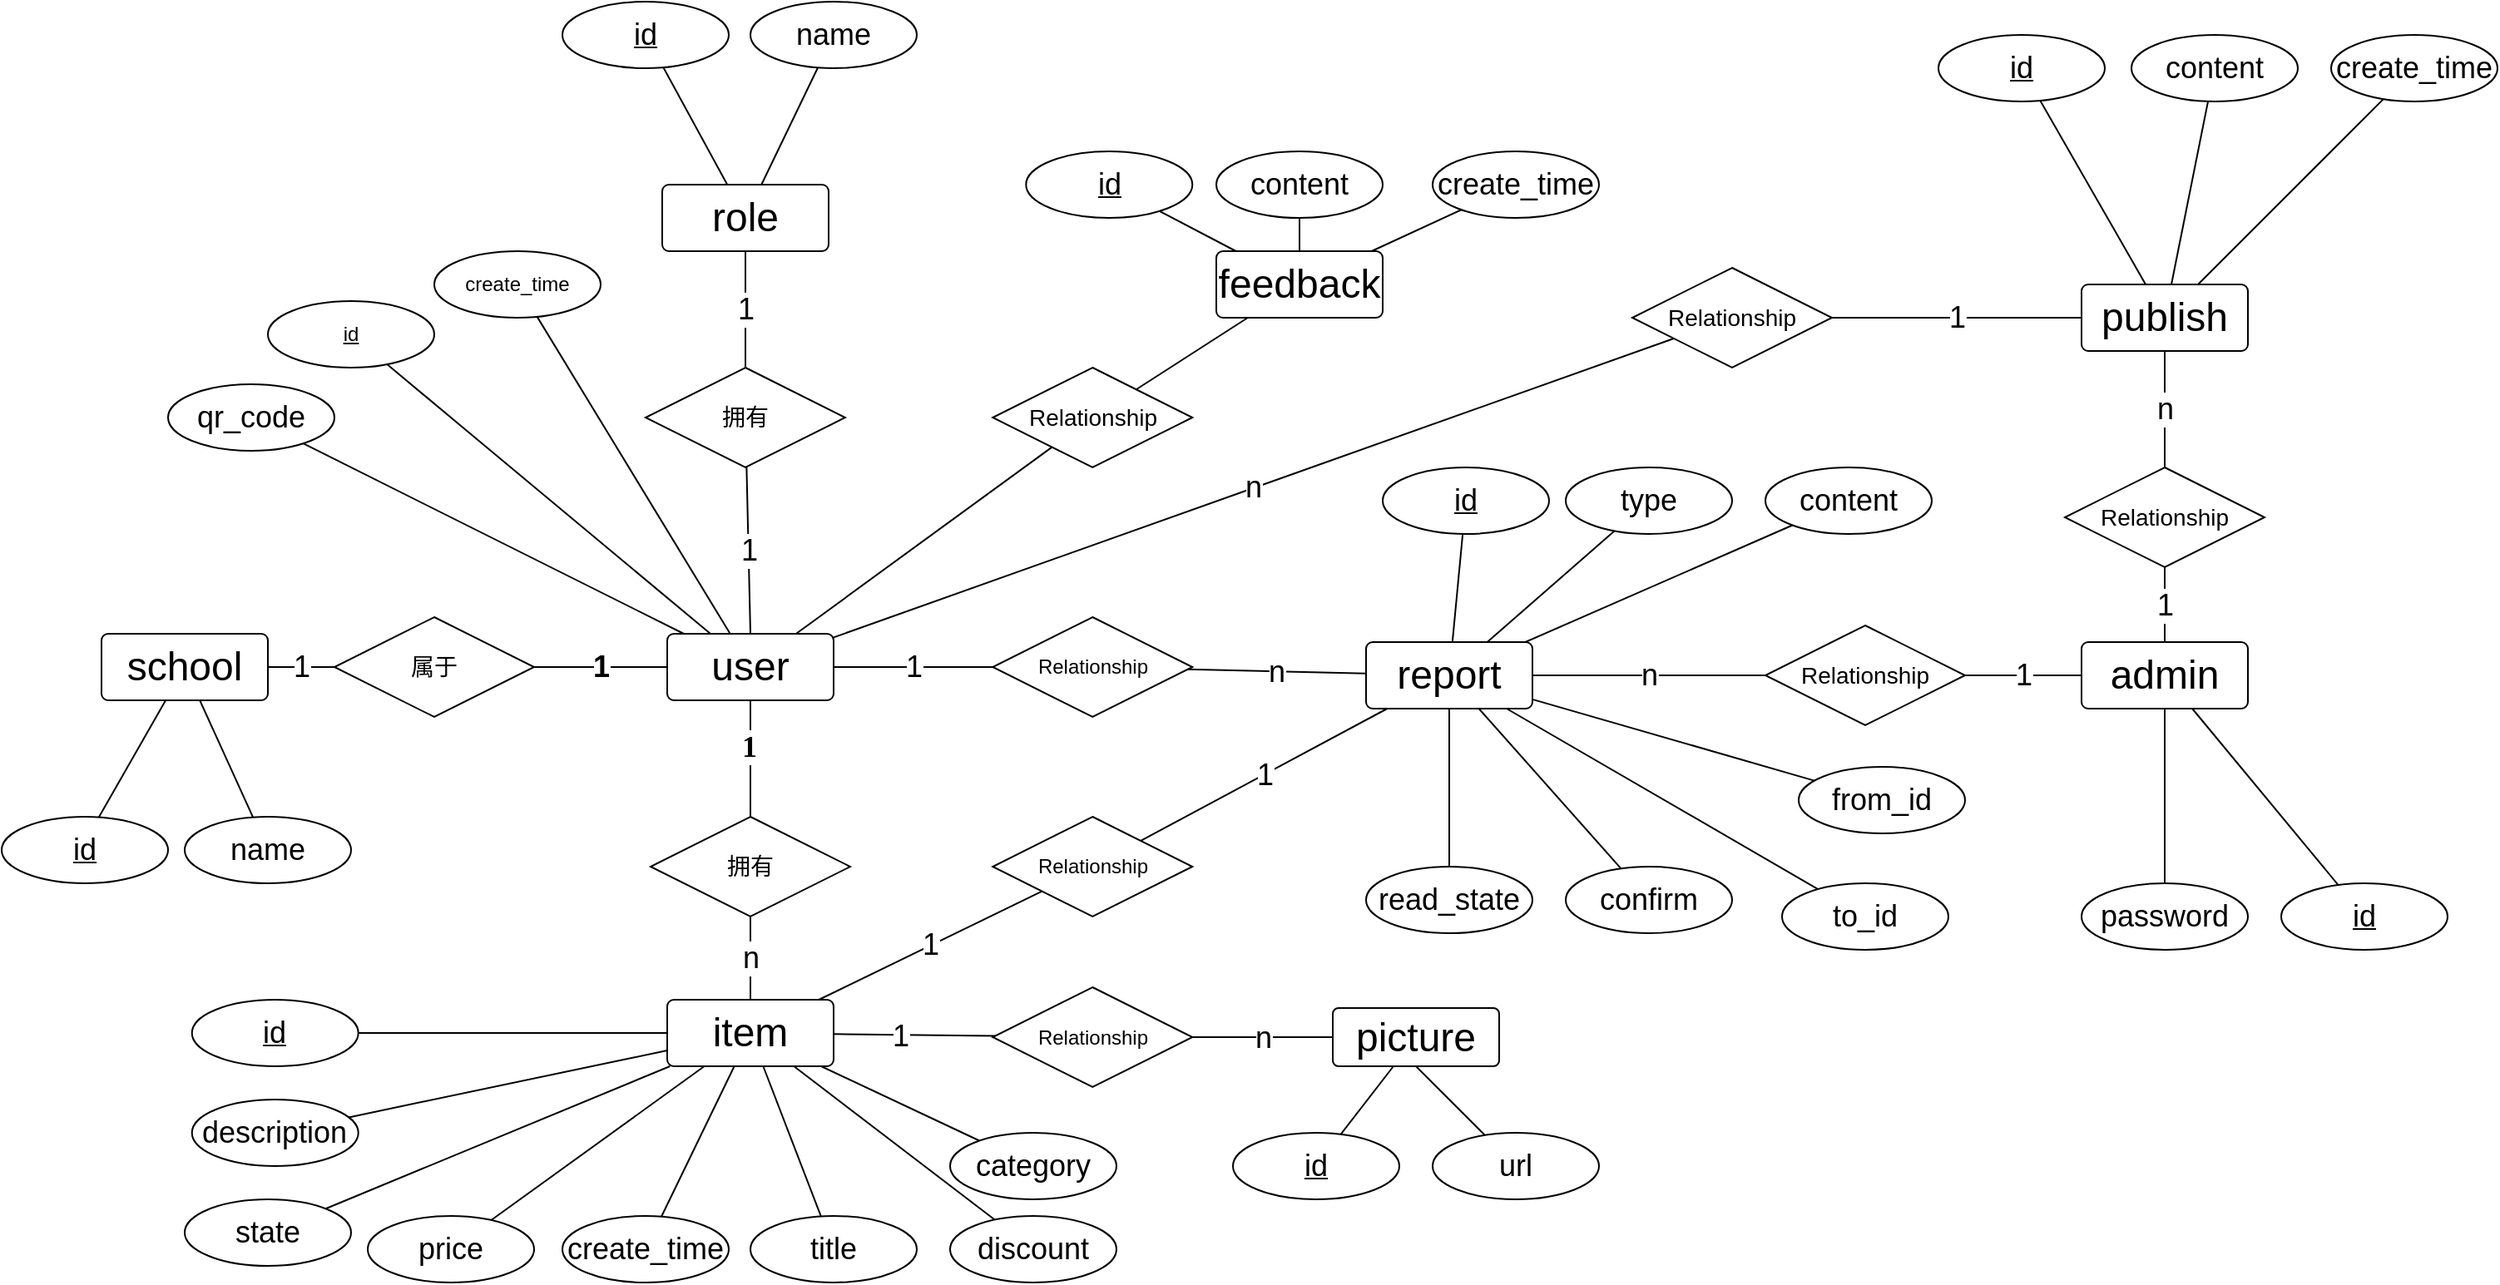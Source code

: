 <mxfile version="12.8.4" type="github">
  <diagram id="C5RBs43oDa-KdzZeNtuy" name="Page-1">
    <mxGraphModel dx="2410" dy="847" grid="1" gridSize="10" guides="1" tooltips="1" connect="1" arrows="1" fold="1" page="1" pageScale="1" pageWidth="827" pageHeight="1169" math="0" shadow="0">
      <root>
        <mxCell id="WIyWlLk6GJQsqaUBKTNV-0" />
        <mxCell id="WIyWlLk6GJQsqaUBKTNV-1" parent="WIyWlLk6GJQsqaUBKTNV-0" />
        <mxCell id="x0fX3sGU_hapRCEqtS8F-4" style="rounded=0;orthogonalLoop=1;jettySize=auto;html=1;endArrow=none;endFill=0;" edge="1" parent="WIyWlLk6GJQsqaUBKTNV-1" source="x0fX3sGU_hapRCEqtS8F-0" target="x0fX3sGU_hapRCEqtS8F-3">
          <mxGeometry relative="1" as="geometry">
            <mxPoint x="-120.12" y="291.649" as="targetPoint" />
          </mxGeometry>
        </mxCell>
        <mxCell id="x0fX3sGU_hapRCEqtS8F-5" style="edgeStyle=none;rounded=0;orthogonalLoop=1;jettySize=auto;html=1;endArrow=none;endFill=0;" edge="1" parent="WIyWlLk6GJQsqaUBKTNV-1" source="x0fX3sGU_hapRCEqtS8F-0" target="x0fX3sGU_hapRCEqtS8F-2">
          <mxGeometry relative="1" as="geometry">
            <mxPoint x="-105.926" y="169.444" as="targetPoint" />
          </mxGeometry>
        </mxCell>
        <mxCell id="x0fX3sGU_hapRCEqtS8F-11" style="edgeStyle=none;rounded=0;orthogonalLoop=1;jettySize=auto;html=1;endArrow=none;endFill=0;" edge="1" parent="WIyWlLk6GJQsqaUBKTNV-1" source="x0fX3sGU_hapRCEqtS8F-0" target="x0fX3sGU_hapRCEqtS8F-10">
          <mxGeometry relative="1" as="geometry">
            <mxPoint x="-100.369" y="217.806" as="targetPoint" />
          </mxGeometry>
        </mxCell>
        <mxCell id="x0fX3sGU_hapRCEqtS8F-104" style="edgeStyle=none;rounded=0;orthogonalLoop=1;jettySize=auto;html=1;endArrow=none;endFill=0;" edge="1" parent="WIyWlLk6GJQsqaUBKTNV-1" source="x0fX3sGU_hapRCEqtS8F-0" target="x0fX3sGU_hapRCEqtS8F-102">
          <mxGeometry relative="1" as="geometry" />
        </mxCell>
        <mxCell id="x0fX3sGU_hapRCEqtS8F-105" value="&lt;b&gt;&lt;font face=&quot;Verdana&quot; style=&quot;font-size: 18px&quot;&gt;1&lt;/font&gt;&lt;/b&gt;" style="text;html=1;align=center;verticalAlign=middle;resizable=0;points=[];labelBackgroundColor=#ffffff;" vertex="1" connectable="0" parent="x0fX3sGU_hapRCEqtS8F-104">
          <mxGeometry x="-0.193" y="-1" relative="1" as="geometry">
            <mxPoint as="offset" />
          </mxGeometry>
        </mxCell>
        <mxCell id="x0fX3sGU_hapRCEqtS8F-140" value="&lt;font style=&quot;font-size: 18px&quot;&gt;1&lt;/font&gt;" style="edgeStyle=none;rounded=0;orthogonalLoop=1;jettySize=auto;html=1;endArrow=none;endFill=0;" edge="1" parent="WIyWlLk6GJQsqaUBKTNV-1" source="x0fX3sGU_hapRCEqtS8F-0" target="x0fX3sGU_hapRCEqtS8F-129">
          <mxGeometry relative="1" as="geometry" />
        </mxCell>
        <mxCell id="x0fX3sGU_hapRCEqtS8F-146" style="edgeStyle=none;rounded=0;orthogonalLoop=1;jettySize=auto;html=1;endArrow=none;endFill=0;" edge="1" parent="WIyWlLk6GJQsqaUBKTNV-1" source="x0fX3sGU_hapRCEqtS8F-0" target="x0fX3sGU_hapRCEqtS8F-145">
          <mxGeometry relative="1" as="geometry" />
        </mxCell>
        <mxCell id="x0fX3sGU_hapRCEqtS8F-0" value="&lt;font style=&quot;font-size: 24px&quot;&gt;user&lt;/font&gt;" style="rounded=1;arcSize=10;whiteSpace=wrap;html=1;align=center;" vertex="1" parent="WIyWlLk6GJQsqaUBKTNV-1">
          <mxGeometry x="-400" y="540" width="100" height="40" as="geometry" />
        </mxCell>
        <mxCell id="x0fX3sGU_hapRCEqtS8F-18" style="edgeStyle=none;rounded=0;orthogonalLoop=1;jettySize=auto;html=1;endArrow=none;endFill=0;" edge="1" parent="WIyWlLk6GJQsqaUBKTNV-1" source="x0fX3sGU_hapRCEqtS8F-1" target="x0fX3sGU_hapRCEqtS8F-16">
          <mxGeometry relative="1" as="geometry" />
        </mxCell>
        <mxCell id="x0fX3sGU_hapRCEqtS8F-27" style="edgeStyle=none;rounded=0;orthogonalLoop=1;jettySize=auto;html=1;endArrow=none;endFill=0;" edge="1" parent="WIyWlLk6GJQsqaUBKTNV-1" source="x0fX3sGU_hapRCEqtS8F-1" target="x0fX3sGU_hapRCEqtS8F-15">
          <mxGeometry relative="1" as="geometry">
            <mxPoint x="62.727" y="83.636" as="targetPoint" />
          </mxGeometry>
        </mxCell>
        <mxCell id="x0fX3sGU_hapRCEqtS8F-163" value="&lt;font style=&quot;font-size: 18px&quot;&gt;1&lt;/font&gt;" style="edgeStyle=none;rounded=0;orthogonalLoop=1;jettySize=auto;html=1;endArrow=none;endFill=0;" edge="1" parent="WIyWlLk6GJQsqaUBKTNV-1" source="x0fX3sGU_hapRCEqtS8F-1" target="x0fX3sGU_hapRCEqtS8F-23">
          <mxGeometry relative="1" as="geometry" />
        </mxCell>
        <mxCell id="x0fX3sGU_hapRCEqtS8F-1" value="&lt;font style=&quot;font-size: 24px&quot;&gt;role&lt;/font&gt;" style="rounded=1;arcSize=10;whiteSpace=wrap;html=1;align=center;" vertex="1" parent="WIyWlLk6GJQsqaUBKTNV-1">
          <mxGeometry x="-403" y="270" width="100" height="40" as="geometry" />
        </mxCell>
        <mxCell id="x0fX3sGU_hapRCEqtS8F-2" value="create_time" style="ellipse;whiteSpace=wrap;html=1;align=center;" vertex="1" parent="WIyWlLk6GJQsqaUBKTNV-1">
          <mxGeometry x="-540" y="310" width="100" height="40" as="geometry" />
        </mxCell>
        <mxCell id="x0fX3sGU_hapRCEqtS8F-3" value="id" style="ellipse;whiteSpace=wrap;html=1;align=center;fontStyle=4;" vertex="1" parent="WIyWlLk6GJQsqaUBKTNV-1">
          <mxGeometry x="-640" y="340" width="100" height="40" as="geometry" />
        </mxCell>
        <mxCell id="x0fX3sGU_hapRCEqtS8F-10" value="&lt;font style=&quot;font-size: 18px&quot;&gt;qr_code&lt;/font&gt;" style="ellipse;whiteSpace=wrap;html=1;align=center;" vertex="1" parent="WIyWlLk6GJQsqaUBKTNV-1">
          <mxGeometry x="-700" y="390" width="100" height="40" as="geometry" />
        </mxCell>
        <mxCell id="x0fX3sGU_hapRCEqtS8F-20" style="edgeStyle=none;rounded=0;orthogonalLoop=1;jettySize=auto;html=1;entryX=0.5;entryY=0.375;entryDx=0;entryDy=0;entryPerimeter=0;endArrow=none;endFill=0;" edge="1" parent="WIyWlLk6GJQsqaUBKTNV-1" source="x0fX3sGU_hapRCEqtS8F-12" target="x0fX3sGU_hapRCEqtS8F-13">
          <mxGeometry relative="1" as="geometry" />
        </mxCell>
        <mxCell id="x0fX3sGU_hapRCEqtS8F-21" style="edgeStyle=none;rounded=0;orthogonalLoop=1;jettySize=auto;html=1;endArrow=none;endFill=0;" edge="1" parent="WIyWlLk6GJQsqaUBKTNV-1" source="x0fX3sGU_hapRCEqtS8F-12" target="x0fX3sGU_hapRCEqtS8F-14">
          <mxGeometry relative="1" as="geometry" />
        </mxCell>
        <mxCell id="x0fX3sGU_hapRCEqtS8F-166" value="&lt;font style=&quot;font-size: 18px&quot;&gt;1&lt;/font&gt;" style="edgeStyle=none;rounded=0;orthogonalLoop=1;jettySize=auto;html=1;endArrow=none;endFill=0;" edge="1" parent="WIyWlLk6GJQsqaUBKTNV-1" source="x0fX3sGU_hapRCEqtS8F-12" target="x0fX3sGU_hapRCEqtS8F-22">
          <mxGeometry relative="1" as="geometry" />
        </mxCell>
        <mxCell id="x0fX3sGU_hapRCEqtS8F-12" value="&lt;font style=&quot;font-size: 24px&quot;&gt;school&lt;/font&gt;" style="rounded=1;arcSize=10;whiteSpace=wrap;html=1;align=center;" vertex="1" parent="WIyWlLk6GJQsqaUBKTNV-1">
          <mxGeometry x="-740" y="540" width="100" height="40" as="geometry" />
        </mxCell>
        <mxCell id="x0fX3sGU_hapRCEqtS8F-13" value="&lt;font style=&quot;font-size: 18px&quot;&gt;id&lt;/font&gt;" style="ellipse;whiteSpace=wrap;html=1;align=center;fontStyle=4;" vertex="1" parent="WIyWlLk6GJQsqaUBKTNV-1">
          <mxGeometry x="-800" y="650" width="100" height="40" as="geometry" />
        </mxCell>
        <mxCell id="x0fX3sGU_hapRCEqtS8F-14" value="&lt;font style=&quot;font-size: 18px&quot;&gt;name&lt;/font&gt;" style="ellipse;whiteSpace=wrap;html=1;align=center;" vertex="1" parent="WIyWlLk6GJQsqaUBKTNV-1">
          <mxGeometry x="-690" y="650" width="100" height="40" as="geometry" />
        </mxCell>
        <mxCell id="x0fX3sGU_hapRCEqtS8F-15" value="&lt;font style=&quot;font-size: 18px&quot;&gt;name&lt;/font&gt;" style="ellipse;whiteSpace=wrap;html=1;align=center;" vertex="1" parent="WIyWlLk6GJQsqaUBKTNV-1">
          <mxGeometry x="-350" y="160" width="100" height="40" as="geometry" />
        </mxCell>
        <mxCell id="x0fX3sGU_hapRCEqtS8F-16" value="&lt;font style=&quot;font-size: 18px&quot;&gt;id&lt;/font&gt;" style="ellipse;whiteSpace=wrap;html=1;align=center;fontStyle=4;" vertex="1" parent="WIyWlLk6GJQsqaUBKTNV-1">
          <mxGeometry x="-463" y="160" width="100" height="40" as="geometry" />
        </mxCell>
        <mxCell id="x0fX3sGU_hapRCEqtS8F-167" value="&lt;b&gt;&lt;font style=&quot;font-size: 18px&quot;&gt;1&lt;/font&gt;&lt;/b&gt;" style="edgeStyle=none;rounded=0;orthogonalLoop=1;jettySize=auto;html=1;endArrow=none;endFill=0;" edge="1" parent="WIyWlLk6GJQsqaUBKTNV-1" source="x0fX3sGU_hapRCEqtS8F-22" target="x0fX3sGU_hapRCEqtS8F-0">
          <mxGeometry relative="1" as="geometry">
            <Array as="points">
              <mxPoint x="-440" y="560" />
            </Array>
          </mxGeometry>
        </mxCell>
        <mxCell id="x0fX3sGU_hapRCEqtS8F-22" value="&lt;font style=&quot;font-size: 14px&quot;&gt;属于&lt;/font&gt;" style="shape=rhombus;perimeter=rhombusPerimeter;whiteSpace=wrap;html=1;align=center;" vertex="1" parent="WIyWlLk6GJQsqaUBKTNV-1">
          <mxGeometry x="-600" y="530" width="120" height="60" as="geometry" />
        </mxCell>
        <mxCell id="x0fX3sGU_hapRCEqtS8F-164" value="&lt;font style=&quot;font-size: 18px&quot;&gt;1&lt;/font&gt;" style="edgeStyle=none;rounded=0;orthogonalLoop=1;jettySize=auto;html=1;entryX=0.5;entryY=0;entryDx=0;entryDy=0;endArrow=none;endFill=0;" edge="1" parent="WIyWlLk6GJQsqaUBKTNV-1" source="x0fX3sGU_hapRCEqtS8F-23" target="x0fX3sGU_hapRCEqtS8F-0">
          <mxGeometry relative="1" as="geometry" />
        </mxCell>
        <mxCell id="x0fX3sGU_hapRCEqtS8F-23" value="&lt;font style=&quot;font-size: 14px&quot;&gt;拥有&lt;/font&gt;" style="shape=rhombus;perimeter=rhombusPerimeter;whiteSpace=wrap;html=1;align=center;" vertex="1" parent="WIyWlLk6GJQsqaUBKTNV-1">
          <mxGeometry x="-413" y="380" width="120" height="60" as="geometry" />
        </mxCell>
        <mxCell id="x0fX3sGU_hapRCEqtS8F-33" style="edgeStyle=none;rounded=0;orthogonalLoop=1;jettySize=auto;html=1;endArrow=none;endFill=0;" edge="1" parent="WIyWlLk6GJQsqaUBKTNV-1" source="x0fX3sGU_hapRCEqtS8F-28" target="x0fX3sGU_hapRCEqtS8F-29">
          <mxGeometry relative="1" as="geometry">
            <mxPoint x="229.999" y="142.448" as="targetPoint" />
          </mxGeometry>
        </mxCell>
        <mxCell id="x0fX3sGU_hapRCEqtS8F-34" style="edgeStyle=none;rounded=0;orthogonalLoop=1;jettySize=auto;html=1;endArrow=none;endFill=0;" edge="1" parent="WIyWlLk6GJQsqaUBKTNV-1" source="x0fX3sGU_hapRCEqtS8F-28" target="x0fX3sGU_hapRCEqtS8F-30">
          <mxGeometry relative="1" as="geometry" />
        </mxCell>
        <mxCell id="x0fX3sGU_hapRCEqtS8F-36" style="edgeStyle=none;rounded=0;orthogonalLoop=1;jettySize=auto;html=1;endArrow=none;endFill=0;" edge="1" parent="WIyWlLk6GJQsqaUBKTNV-1" source="x0fX3sGU_hapRCEqtS8F-28" target="x0fX3sGU_hapRCEqtS8F-32">
          <mxGeometry relative="1" as="geometry" />
        </mxCell>
        <mxCell id="x0fX3sGU_hapRCEqtS8F-28" value="&lt;font style=&quot;font-size: 24px&quot;&gt;feedback&lt;/font&gt;" style="rounded=1;arcSize=10;whiteSpace=wrap;html=1;align=center;" vertex="1" parent="WIyWlLk6GJQsqaUBKTNV-1">
          <mxGeometry x="-70" y="310" width="100" height="40" as="geometry" />
        </mxCell>
        <mxCell id="x0fX3sGU_hapRCEqtS8F-29" value="&lt;font style=&quot;font-size: 18px&quot;&gt;id&lt;/font&gt;" style="ellipse;whiteSpace=wrap;html=1;align=center;fontStyle=4;" vertex="1" parent="WIyWlLk6GJQsqaUBKTNV-1">
          <mxGeometry x="-184.36" y="250" width="100" height="40" as="geometry" />
        </mxCell>
        <mxCell id="x0fX3sGU_hapRCEqtS8F-30" value="&lt;font style=&quot;font-size: 18px&quot;&gt;content&lt;/font&gt;" style="ellipse;whiteSpace=wrap;html=1;align=center;" vertex="1" parent="WIyWlLk6GJQsqaUBKTNV-1">
          <mxGeometry x="-70" y="250" width="100" height="40" as="geometry" />
        </mxCell>
        <mxCell id="x0fX3sGU_hapRCEqtS8F-32" value="&lt;font style=&quot;font-size: 18px&quot;&gt;create_time&lt;/font&gt;" style="ellipse;whiteSpace=wrap;html=1;align=center;direction=west;" vertex="1" parent="WIyWlLk6GJQsqaUBKTNV-1">
          <mxGeometry x="60" y="250" width="100" height="40" as="geometry" />
        </mxCell>
        <mxCell id="x0fX3sGU_hapRCEqtS8F-40" style="edgeStyle=none;rounded=0;orthogonalLoop=1;jettySize=auto;html=1;endArrow=none;endFill=0;" edge="1" parent="WIyWlLk6GJQsqaUBKTNV-1" source="x0fX3sGU_hapRCEqtS8F-37" target="x0fX3sGU_hapRCEqtS8F-38">
          <mxGeometry relative="1" as="geometry" />
        </mxCell>
        <mxCell id="x0fX3sGU_hapRCEqtS8F-44" style="edgeStyle=none;rounded=0;orthogonalLoop=1;jettySize=auto;html=1;endArrow=none;endFill=0;" edge="1" parent="WIyWlLk6GJQsqaUBKTNV-1" source="x0fX3sGU_hapRCEqtS8F-37" target="x0fX3sGU_hapRCEqtS8F-43">
          <mxGeometry relative="1" as="geometry" />
        </mxCell>
        <mxCell id="x0fX3sGU_hapRCEqtS8F-52" style="edgeStyle=none;rounded=0;orthogonalLoop=1;jettySize=auto;html=1;endArrow=none;endFill=0;" edge="1" parent="WIyWlLk6GJQsqaUBKTNV-1" source="x0fX3sGU_hapRCEqtS8F-37" target="x0fX3sGU_hapRCEqtS8F-51">
          <mxGeometry relative="1" as="geometry" />
        </mxCell>
        <mxCell id="x0fX3sGU_hapRCEqtS8F-54" style="edgeStyle=none;rounded=0;orthogonalLoop=1;jettySize=auto;html=1;endArrow=none;endFill=0;" edge="1" parent="WIyWlLk6GJQsqaUBKTNV-1" source="x0fX3sGU_hapRCEqtS8F-37" target="x0fX3sGU_hapRCEqtS8F-53">
          <mxGeometry relative="1" as="geometry" />
        </mxCell>
        <mxCell id="x0fX3sGU_hapRCEqtS8F-56" style="edgeStyle=none;rounded=0;orthogonalLoop=1;jettySize=auto;html=1;endArrow=none;endFill=0;" edge="1" parent="WIyWlLk6GJQsqaUBKTNV-1" source="x0fX3sGU_hapRCEqtS8F-37" target="x0fX3sGU_hapRCEqtS8F-55">
          <mxGeometry relative="1" as="geometry" />
        </mxCell>
        <mxCell id="x0fX3sGU_hapRCEqtS8F-58" style="edgeStyle=none;rounded=0;orthogonalLoop=1;jettySize=auto;html=1;endArrow=none;endFill=0;" edge="1" parent="WIyWlLk6GJQsqaUBKTNV-1" source="x0fX3sGU_hapRCEqtS8F-37" target="x0fX3sGU_hapRCEqtS8F-57">
          <mxGeometry relative="1" as="geometry" />
        </mxCell>
        <mxCell id="x0fX3sGU_hapRCEqtS8F-60" style="edgeStyle=none;rounded=0;orthogonalLoop=1;jettySize=auto;html=1;endArrow=none;endFill=0;" edge="1" parent="WIyWlLk6GJQsqaUBKTNV-1" source="x0fX3sGU_hapRCEqtS8F-37" target="x0fX3sGU_hapRCEqtS8F-59">
          <mxGeometry relative="1" as="geometry" />
        </mxCell>
        <mxCell id="x0fX3sGU_hapRCEqtS8F-108" value="&lt;font style=&quot;font-size: 18px&quot;&gt;n&lt;/font&gt;" style="edgeStyle=none;rounded=0;orthogonalLoop=1;jettySize=auto;html=1;endArrow=none;endFill=0;" edge="1" parent="WIyWlLk6GJQsqaUBKTNV-1" source="x0fX3sGU_hapRCEqtS8F-37" target="x0fX3sGU_hapRCEqtS8F-102">
          <mxGeometry relative="1" as="geometry" />
        </mxCell>
        <mxCell id="x0fX3sGU_hapRCEqtS8F-114" style="edgeStyle=none;rounded=0;orthogonalLoop=1;jettySize=auto;html=1;endArrow=none;endFill=0;" edge="1" parent="WIyWlLk6GJQsqaUBKTNV-1" source="x0fX3sGU_hapRCEqtS8F-37" target="x0fX3sGU_hapRCEqtS8F-113">
          <mxGeometry relative="1" as="geometry" />
        </mxCell>
        <mxCell id="x0fX3sGU_hapRCEqtS8F-168" value="&lt;font style=&quot;font-size: 18px&quot;&gt;1&lt;/font&gt;" style="edgeStyle=none;rounded=0;orthogonalLoop=1;jettySize=auto;html=1;endArrow=none;endFill=0;" edge="1" parent="WIyWlLk6GJQsqaUBKTNV-1" source="x0fX3sGU_hapRCEqtS8F-37" target="x0fX3sGU_hapRCEqtS8F-120">
          <mxGeometry relative="1" as="geometry" />
        </mxCell>
        <mxCell id="x0fX3sGU_hapRCEqtS8F-37" value="&lt;font style=&quot;font-size: 24px&quot;&gt;item&lt;/font&gt;" style="rounded=1;arcSize=10;whiteSpace=wrap;html=1;align=center;" vertex="1" parent="WIyWlLk6GJQsqaUBKTNV-1">
          <mxGeometry x="-400" y="760" width="100" height="40" as="geometry" />
        </mxCell>
        <mxCell id="x0fX3sGU_hapRCEqtS8F-38" value="&lt;font style=&quot;font-size: 18px&quot;&gt;id&lt;/font&gt;" style="ellipse;whiteSpace=wrap;html=1;align=center;fontStyle=4;" vertex="1" parent="WIyWlLk6GJQsqaUBKTNV-1">
          <mxGeometry x="-685.64" y="760" width="100" height="40" as="geometry" />
        </mxCell>
        <mxCell id="x0fX3sGU_hapRCEqtS8F-43" value="&lt;font style=&quot;font-size: 18px&quot;&gt;description&lt;/font&gt;" style="ellipse;whiteSpace=wrap;html=1;align=center;" vertex="1" parent="WIyWlLk6GJQsqaUBKTNV-1">
          <mxGeometry x="-685.64" y="820" width="100" height="40" as="geometry" />
        </mxCell>
        <mxCell id="x0fX3sGU_hapRCEqtS8F-50" style="edgeStyle=none;rounded=0;orthogonalLoop=1;jettySize=auto;html=1;endArrow=none;endFill=0;" edge="1" parent="WIyWlLk6GJQsqaUBKTNV-1" source="x0fX3sGU_hapRCEqtS8F-46" target="x0fX3sGU_hapRCEqtS8F-48">
          <mxGeometry relative="1" as="geometry" />
        </mxCell>
        <mxCell id="x0fX3sGU_hapRCEqtS8F-76" style="edgeStyle=none;rounded=0;orthogonalLoop=1;jettySize=auto;html=1;exitX=0.5;exitY=1;exitDx=0;exitDy=0;endArrow=none;endFill=0;" edge="1" parent="WIyWlLk6GJQsqaUBKTNV-1" source="x0fX3sGU_hapRCEqtS8F-46" target="x0fX3sGU_hapRCEqtS8F-75">
          <mxGeometry relative="1" as="geometry" />
        </mxCell>
        <mxCell id="x0fX3sGU_hapRCEqtS8F-46" value="&lt;font style=&quot;font-size: 24px&quot;&gt;picture&lt;/font&gt;" style="rounded=1;arcSize=10;whiteSpace=wrap;html=1;align=center;" vertex="1" parent="WIyWlLk6GJQsqaUBKTNV-1">
          <mxGeometry y="765" width="100" height="35" as="geometry" />
        </mxCell>
        <mxCell id="x0fX3sGU_hapRCEqtS8F-48" value="&lt;font style=&quot;font-size: 18px&quot;&gt;id&lt;/font&gt;" style="ellipse;whiteSpace=wrap;html=1;align=center;fontStyle=4;" vertex="1" parent="WIyWlLk6GJQsqaUBKTNV-1">
          <mxGeometry x="-60" y="840" width="100" height="40" as="geometry" />
        </mxCell>
        <mxCell id="x0fX3sGU_hapRCEqtS8F-51" value="&lt;font style=&quot;font-size: 18px&quot;&gt;state&lt;/font&gt;" style="ellipse;whiteSpace=wrap;html=1;align=center;" vertex="1" parent="WIyWlLk6GJQsqaUBKTNV-1">
          <mxGeometry x="-690" y="880" width="100" height="40" as="geometry" />
        </mxCell>
        <mxCell id="x0fX3sGU_hapRCEqtS8F-53" value="&lt;font style=&quot;font-size: 18px&quot;&gt;price&lt;/font&gt;" style="ellipse;whiteSpace=wrap;html=1;align=center;" vertex="1" parent="WIyWlLk6GJQsqaUBKTNV-1">
          <mxGeometry x="-580" y="890" width="100" height="40" as="geometry" />
        </mxCell>
        <mxCell id="x0fX3sGU_hapRCEqtS8F-55" value="&lt;font style=&quot;font-size: 18px&quot;&gt;create_time&lt;/font&gt;" style="ellipse;whiteSpace=wrap;html=1;align=center;" vertex="1" parent="WIyWlLk6GJQsqaUBKTNV-1">
          <mxGeometry x="-463" y="890" width="100" height="40" as="geometry" />
        </mxCell>
        <mxCell id="x0fX3sGU_hapRCEqtS8F-57" value="&lt;font style=&quot;font-size: 18px&quot;&gt;title&lt;/font&gt;" style="ellipse;whiteSpace=wrap;html=1;align=center;" vertex="1" parent="WIyWlLk6GJQsqaUBKTNV-1">
          <mxGeometry x="-350" y="890" width="100" height="40" as="geometry" />
        </mxCell>
        <mxCell id="x0fX3sGU_hapRCEqtS8F-59" value="&lt;font style=&quot;font-size: 18px&quot;&gt;discount&lt;/font&gt;" style="ellipse;whiteSpace=wrap;html=1;align=center;" vertex="1" parent="WIyWlLk6GJQsqaUBKTNV-1">
          <mxGeometry x="-230" y="890" width="100" height="40" as="geometry" />
        </mxCell>
        <mxCell id="x0fX3sGU_hapRCEqtS8F-64" style="edgeStyle=none;rounded=0;orthogonalLoop=1;jettySize=auto;html=1;endArrow=none;endFill=0;" edge="1" parent="WIyWlLk6GJQsqaUBKTNV-1" source="x0fX3sGU_hapRCEqtS8F-61" target="x0fX3sGU_hapRCEqtS8F-62">
          <mxGeometry relative="1" as="geometry" />
        </mxCell>
        <mxCell id="x0fX3sGU_hapRCEqtS8F-65" style="edgeStyle=none;rounded=0;orthogonalLoop=1;jettySize=auto;html=1;endArrow=none;endFill=0;" edge="1" parent="WIyWlLk6GJQsqaUBKTNV-1" source="x0fX3sGU_hapRCEqtS8F-61" target="x0fX3sGU_hapRCEqtS8F-63">
          <mxGeometry relative="1" as="geometry">
            <mxPoint x="-545.644" y="168.996" as="targetPoint" />
          </mxGeometry>
        </mxCell>
        <mxCell id="x0fX3sGU_hapRCEqtS8F-143" value="&lt;font style=&quot;font-size: 18px&quot;&gt;1&lt;/font&gt;" style="edgeStyle=none;rounded=0;orthogonalLoop=1;jettySize=auto;html=1;endArrow=none;endFill=0;" edge="1" parent="WIyWlLk6GJQsqaUBKTNV-1" source="x0fX3sGU_hapRCEqtS8F-61" target="x0fX3sGU_hapRCEqtS8F-142">
          <mxGeometry relative="1" as="geometry" />
        </mxCell>
        <mxCell id="x0fX3sGU_hapRCEqtS8F-61" value="&lt;font style=&quot;font-size: 24px&quot;&gt;admin&lt;/font&gt;" style="rounded=1;arcSize=10;whiteSpace=wrap;html=1;align=center;" vertex="1" parent="WIyWlLk6GJQsqaUBKTNV-1">
          <mxGeometry x="450" y="545" width="100" height="40" as="geometry" />
        </mxCell>
        <mxCell id="x0fX3sGU_hapRCEqtS8F-62" value="&lt;font style=&quot;font-size: 18px&quot;&gt;id&lt;/font&gt;" style="ellipse;whiteSpace=wrap;html=1;align=center;fontStyle=4;" vertex="1" parent="WIyWlLk6GJQsqaUBKTNV-1">
          <mxGeometry x="570" y="690" width="100" height="40" as="geometry" />
        </mxCell>
        <mxCell id="x0fX3sGU_hapRCEqtS8F-63" value="&lt;font style=&quot;font-size: 18px&quot;&gt;password&lt;/font&gt;" style="ellipse;whiteSpace=wrap;html=1;align=center;" vertex="1" parent="WIyWlLk6GJQsqaUBKTNV-1">
          <mxGeometry x="450.0" y="690" width="100" height="40" as="geometry" />
        </mxCell>
        <mxCell id="x0fX3sGU_hapRCEqtS8F-77" style="edgeStyle=none;rounded=0;orthogonalLoop=1;jettySize=auto;html=1;endArrow=none;endFill=0;" edge="1" parent="WIyWlLk6GJQsqaUBKTNV-1" source="x0fX3sGU_hapRCEqtS8F-66" target="x0fX3sGU_hapRCEqtS8F-67">
          <mxGeometry relative="1" as="geometry" />
        </mxCell>
        <mxCell id="x0fX3sGU_hapRCEqtS8F-78" style="edgeStyle=none;rounded=0;orthogonalLoop=1;jettySize=auto;html=1;endArrow=none;endFill=0;" edge="1" parent="WIyWlLk6GJQsqaUBKTNV-1" source="x0fX3sGU_hapRCEqtS8F-66" target="x0fX3sGU_hapRCEqtS8F-68">
          <mxGeometry relative="1" as="geometry" />
        </mxCell>
        <mxCell id="x0fX3sGU_hapRCEqtS8F-79" style="edgeStyle=none;rounded=0;orthogonalLoop=1;jettySize=auto;html=1;endArrow=none;endFill=0;" edge="1" parent="WIyWlLk6GJQsqaUBKTNV-1" source="x0fX3sGU_hapRCEqtS8F-66" target="x0fX3sGU_hapRCEqtS8F-69">
          <mxGeometry relative="1" as="geometry" />
        </mxCell>
        <mxCell id="x0fX3sGU_hapRCEqtS8F-81" style="edgeStyle=none;rounded=0;orthogonalLoop=1;jettySize=auto;html=1;endArrow=none;endFill=0;" edge="1" parent="WIyWlLk6GJQsqaUBKTNV-1" source="x0fX3sGU_hapRCEqtS8F-66" target="x0fX3sGU_hapRCEqtS8F-80">
          <mxGeometry relative="1" as="geometry" />
        </mxCell>
        <mxCell id="x0fX3sGU_hapRCEqtS8F-90" style="edgeStyle=none;rounded=0;orthogonalLoop=1;jettySize=auto;html=1;endArrow=none;endFill=0;" edge="1" parent="WIyWlLk6GJQsqaUBKTNV-1" source="x0fX3sGU_hapRCEqtS8F-66" target="x0fX3sGU_hapRCEqtS8F-89">
          <mxGeometry relative="1" as="geometry" />
        </mxCell>
        <mxCell id="x0fX3sGU_hapRCEqtS8F-92" style="edgeStyle=none;rounded=0;orthogonalLoop=1;jettySize=auto;html=1;endArrow=none;endFill=0;" edge="1" parent="WIyWlLk6GJQsqaUBKTNV-1" source="x0fX3sGU_hapRCEqtS8F-66" target="x0fX3sGU_hapRCEqtS8F-91">
          <mxGeometry relative="1" as="geometry" />
        </mxCell>
        <mxCell id="x0fX3sGU_hapRCEqtS8F-110" style="edgeStyle=none;rounded=0;orthogonalLoop=1;jettySize=auto;html=1;endArrow=none;endFill=0;" edge="1" parent="WIyWlLk6GJQsqaUBKTNV-1" source="x0fX3sGU_hapRCEqtS8F-66" target="x0fX3sGU_hapRCEqtS8F-119">
          <mxGeometry relative="1" as="geometry">
            <mxPoint x="427.057" y="426.667" as="targetPoint" />
          </mxGeometry>
        </mxCell>
        <mxCell id="x0fX3sGU_hapRCEqtS8F-122" value="&lt;font style=&quot;font-size: 18px&quot;&gt;1&lt;/font&gt;" style="edgeStyle=none;rounded=0;orthogonalLoop=1;jettySize=auto;html=1;endArrow=none;endFill=0;" edge="1" parent="WIyWlLk6GJQsqaUBKTNV-1" source="x0fX3sGU_hapRCEqtS8F-66" target="x0fX3sGU_hapRCEqtS8F-120">
          <mxGeometry relative="1" as="geometry" />
        </mxCell>
        <mxCell id="x0fX3sGU_hapRCEqtS8F-66" value="&lt;font style=&quot;font-size: 24px&quot;&gt;report&lt;/font&gt;" style="rounded=1;arcSize=10;whiteSpace=wrap;html=1;align=center;" vertex="1" parent="WIyWlLk6GJQsqaUBKTNV-1">
          <mxGeometry x="20" y="545" width="100" height="40" as="geometry" />
        </mxCell>
        <mxCell id="x0fX3sGU_hapRCEqtS8F-67" value="&lt;font style=&quot;font-size: 18px&quot;&gt;id&lt;/font&gt;" style="ellipse;whiteSpace=wrap;html=1;align=center;fontStyle=4;" vertex="1" parent="WIyWlLk6GJQsqaUBKTNV-1">
          <mxGeometry x="30.0" y="440" width="100" height="40" as="geometry" />
        </mxCell>
        <mxCell id="x0fX3sGU_hapRCEqtS8F-68" value="&lt;font style=&quot;font-size: 18px&quot;&gt;from_id&lt;/font&gt;" style="ellipse;whiteSpace=wrap;html=1;align=center;" vertex="1" parent="WIyWlLk6GJQsqaUBKTNV-1">
          <mxGeometry x="280" y="620" width="100" height="40" as="geometry" />
        </mxCell>
        <mxCell id="x0fX3sGU_hapRCEqtS8F-69" value="&lt;font style=&quot;font-size: 18px&quot;&gt;to_id&lt;/font&gt;" style="ellipse;whiteSpace=wrap;html=1;align=center;" vertex="1" parent="WIyWlLk6GJQsqaUBKTNV-1">
          <mxGeometry x="270.0" y="690" width="100" height="40" as="geometry" />
        </mxCell>
        <mxCell id="x0fX3sGU_hapRCEqtS8F-75" value="&lt;font style=&quot;font-size: 18px&quot;&gt;url&lt;/font&gt;" style="ellipse;whiteSpace=wrap;html=1;align=center;" vertex="1" parent="WIyWlLk6GJQsqaUBKTNV-1">
          <mxGeometry x="60" y="840" width="100" height="40" as="geometry" />
        </mxCell>
        <mxCell id="x0fX3sGU_hapRCEqtS8F-80" value="&lt;font style=&quot;font-size: 18px&quot;&gt;content&lt;/font&gt;" style="ellipse;whiteSpace=wrap;html=1;align=center;" vertex="1" parent="WIyWlLk6GJQsqaUBKTNV-1">
          <mxGeometry x="260" y="440" width="100" height="40" as="geometry" />
        </mxCell>
        <mxCell id="x0fX3sGU_hapRCEqtS8F-89" value="&lt;font style=&quot;font-size: 18px&quot;&gt;read_state&lt;/font&gt;" style="ellipse;whiteSpace=wrap;html=1;align=center;" vertex="1" parent="WIyWlLk6GJQsqaUBKTNV-1">
          <mxGeometry x="20.0" y="680" width="100" height="40" as="geometry" />
        </mxCell>
        <mxCell id="x0fX3sGU_hapRCEqtS8F-91" value="&lt;font style=&quot;font-size: 18px&quot;&gt;confirm&lt;/font&gt;" style="ellipse;whiteSpace=wrap;html=1;align=center;" vertex="1" parent="WIyWlLk6GJQsqaUBKTNV-1">
          <mxGeometry x="140.0" y="680" width="100" height="40" as="geometry" />
        </mxCell>
        <mxCell id="x0fX3sGU_hapRCEqtS8F-96" style="edgeStyle=none;rounded=0;orthogonalLoop=1;jettySize=auto;html=1;endArrow=none;endFill=0;" edge="1" parent="WIyWlLk6GJQsqaUBKTNV-1" source="x0fX3sGU_hapRCEqtS8F-94" target="x0fX3sGU_hapRCEqtS8F-95">
          <mxGeometry relative="1" as="geometry" />
        </mxCell>
        <mxCell id="x0fX3sGU_hapRCEqtS8F-99" style="edgeStyle=none;rounded=0;orthogonalLoop=1;jettySize=auto;html=1;endArrow=none;endFill=0;" edge="1" parent="WIyWlLk6GJQsqaUBKTNV-1" source="x0fX3sGU_hapRCEqtS8F-94" target="x0fX3sGU_hapRCEqtS8F-97">
          <mxGeometry relative="1" as="geometry" />
        </mxCell>
        <mxCell id="x0fX3sGU_hapRCEqtS8F-100" style="edgeStyle=none;rounded=0;orthogonalLoop=1;jettySize=auto;html=1;endArrow=none;endFill=0;" edge="1" parent="WIyWlLk6GJQsqaUBKTNV-1" source="x0fX3sGU_hapRCEqtS8F-94" target="x0fX3sGU_hapRCEqtS8F-98">
          <mxGeometry relative="1" as="geometry" />
        </mxCell>
        <mxCell id="x0fX3sGU_hapRCEqtS8F-155" value="&lt;font style=&quot;font-size: 18px&quot;&gt;1&lt;/font&gt;" style="edgeStyle=none;rounded=0;orthogonalLoop=1;jettySize=auto;html=1;endArrow=none;endFill=0;" edge="1" parent="WIyWlLk6GJQsqaUBKTNV-1" source="x0fX3sGU_hapRCEqtS8F-94" target="x0fX3sGU_hapRCEqtS8F-154">
          <mxGeometry relative="1" as="geometry" />
        </mxCell>
        <mxCell id="x0fX3sGU_hapRCEqtS8F-94" value="&lt;font style=&quot;font-size: 24px&quot;&gt;publish&lt;/font&gt;" style="rounded=1;arcSize=10;whiteSpace=wrap;html=1;align=center;" vertex="1" parent="WIyWlLk6GJQsqaUBKTNV-1">
          <mxGeometry x="450" y="330" width="100" height="40" as="geometry" />
        </mxCell>
        <mxCell id="x0fX3sGU_hapRCEqtS8F-95" value="&lt;font style=&quot;font-size: 18px&quot;&gt;id&lt;/font&gt;" style="ellipse;whiteSpace=wrap;html=1;align=center;fontStyle=4;" vertex="1" parent="WIyWlLk6GJQsqaUBKTNV-1">
          <mxGeometry x="364" y="180" width="100" height="40" as="geometry" />
        </mxCell>
        <mxCell id="x0fX3sGU_hapRCEqtS8F-97" value="&lt;font style=&quot;font-size: 18px&quot;&gt;content&lt;/font&gt;" style="ellipse;whiteSpace=wrap;html=1;align=center;" vertex="1" parent="WIyWlLk6GJQsqaUBKTNV-1">
          <mxGeometry x="480" y="180" width="100" height="40" as="geometry" />
        </mxCell>
        <mxCell id="x0fX3sGU_hapRCEqtS8F-98" value="&lt;font style=&quot;font-size: 18px&quot;&gt;create_time&lt;/font&gt;" style="ellipse;whiteSpace=wrap;html=1;align=center;" vertex="1" parent="WIyWlLk6GJQsqaUBKTNV-1">
          <mxGeometry x="600" y="180" width="100" height="40" as="geometry" />
        </mxCell>
        <mxCell id="x0fX3sGU_hapRCEqtS8F-102" value="&lt;font style=&quot;font-size: 14px&quot;&gt;拥有&lt;/font&gt;" style="shape=rhombus;perimeter=rhombusPerimeter;whiteSpace=wrap;html=1;align=center;" vertex="1" parent="WIyWlLk6GJQsqaUBKTNV-1">
          <mxGeometry x="-410" y="650" width="120" height="60" as="geometry" />
        </mxCell>
        <mxCell id="x0fX3sGU_hapRCEqtS8F-115" value="&lt;font style=&quot;font-size: 18px&quot;&gt;n&lt;/font&gt;" style="edgeStyle=none;rounded=0;orthogonalLoop=1;jettySize=auto;html=1;endArrow=none;endFill=0;" edge="1" parent="WIyWlLk6GJQsqaUBKTNV-1" source="x0fX3sGU_hapRCEqtS8F-112" target="x0fX3sGU_hapRCEqtS8F-46">
          <mxGeometry relative="1" as="geometry" />
        </mxCell>
        <mxCell id="x0fX3sGU_hapRCEqtS8F-116" style="edgeStyle=none;rounded=0;orthogonalLoop=1;jettySize=auto;html=1;endArrow=none;endFill=0;" edge="1" parent="WIyWlLk6GJQsqaUBKTNV-1" source="x0fX3sGU_hapRCEqtS8F-112" target="x0fX3sGU_hapRCEqtS8F-37">
          <mxGeometry relative="1" as="geometry" />
        </mxCell>
        <mxCell id="x0fX3sGU_hapRCEqtS8F-117" value="&lt;font style=&quot;font-size: 18px&quot;&gt;1&lt;/font&gt;" style="text;html=1;align=center;verticalAlign=middle;resizable=0;points=[];labelBackgroundColor=#ffffff;" vertex="1" connectable="0" parent="x0fX3sGU_hapRCEqtS8F-116">
          <mxGeometry x="0.183" y="1" relative="1" as="geometry">
            <mxPoint as="offset" />
          </mxGeometry>
        </mxCell>
        <mxCell id="x0fX3sGU_hapRCEqtS8F-112" value="Relationship" style="shape=rhombus;perimeter=rhombusPerimeter;whiteSpace=wrap;html=1;align=center;" vertex="1" parent="WIyWlLk6GJQsqaUBKTNV-1">
          <mxGeometry x="-204.36" y="752.5" width="120" height="60" as="geometry" />
        </mxCell>
        <mxCell id="x0fX3sGU_hapRCEqtS8F-113" value="&lt;font style=&quot;font-size: 18px&quot;&gt;category&lt;/font&gt;" style="ellipse;whiteSpace=wrap;html=1;align=center;" vertex="1" parent="WIyWlLk6GJQsqaUBKTNV-1">
          <mxGeometry x="-230" y="840" width="100" height="40" as="geometry" />
        </mxCell>
        <mxCell id="x0fX3sGU_hapRCEqtS8F-119" value="&lt;font style=&quot;font-size: 18px&quot;&gt;type&lt;/font&gt;" style="ellipse;whiteSpace=wrap;html=1;align=center;" vertex="1" parent="WIyWlLk6GJQsqaUBKTNV-1">
          <mxGeometry x="140.0" y="440" width="100" height="40" as="geometry" />
        </mxCell>
        <mxCell id="x0fX3sGU_hapRCEqtS8F-120" value="Relationship" style="shape=rhombus;perimeter=rhombusPerimeter;whiteSpace=wrap;html=1;align=center;" vertex="1" parent="WIyWlLk6GJQsqaUBKTNV-1">
          <mxGeometry x="-204.36" y="650" width="120" height="60" as="geometry" />
        </mxCell>
        <mxCell id="x0fX3sGU_hapRCEqtS8F-131" value="&lt;font style=&quot;font-size: 18px&quot;&gt;n&lt;/font&gt;" style="edgeStyle=none;rounded=0;orthogonalLoop=1;jettySize=auto;html=1;endArrow=none;endFill=0;" edge="1" parent="WIyWlLk6GJQsqaUBKTNV-1" source="x0fX3sGU_hapRCEqtS8F-129" target="x0fX3sGU_hapRCEqtS8F-66">
          <mxGeometry relative="1" as="geometry" />
        </mxCell>
        <mxCell id="x0fX3sGU_hapRCEqtS8F-129" value="Relationship" style="shape=rhombus;perimeter=rhombusPerimeter;whiteSpace=wrap;html=1;align=center;" vertex="1" parent="WIyWlLk6GJQsqaUBKTNV-1">
          <mxGeometry x="-204.36" y="530" width="120" height="60" as="geometry" />
        </mxCell>
        <mxCell id="x0fX3sGU_hapRCEqtS8F-144" value="&lt;font style=&quot;font-size: 18px&quot;&gt;n&lt;/font&gt;" style="edgeStyle=none;rounded=0;orthogonalLoop=1;jettySize=auto;html=1;endArrow=none;endFill=0;" edge="1" parent="WIyWlLk6GJQsqaUBKTNV-1" source="x0fX3sGU_hapRCEqtS8F-142" target="x0fX3sGU_hapRCEqtS8F-94">
          <mxGeometry relative="1" as="geometry" />
        </mxCell>
        <mxCell id="x0fX3sGU_hapRCEqtS8F-142" value="&lt;font style=&quot;font-size: 14px&quot;&gt;Relationship&lt;/font&gt;" style="shape=rhombus;perimeter=rhombusPerimeter;whiteSpace=wrap;html=1;align=center;" vertex="1" parent="WIyWlLk6GJQsqaUBKTNV-1">
          <mxGeometry x="440" y="440" width="120" height="60" as="geometry" />
        </mxCell>
        <mxCell id="x0fX3sGU_hapRCEqtS8F-147" style="edgeStyle=none;rounded=0;orthogonalLoop=1;jettySize=auto;html=1;endArrow=none;endFill=0;" edge="1" parent="WIyWlLk6GJQsqaUBKTNV-1" source="x0fX3sGU_hapRCEqtS8F-145" target="x0fX3sGU_hapRCEqtS8F-28">
          <mxGeometry relative="1" as="geometry" />
        </mxCell>
        <mxCell id="x0fX3sGU_hapRCEqtS8F-145" value="&lt;font style=&quot;font-size: 14px&quot;&gt;Relationship&lt;/font&gt;" style="shape=rhombus;perimeter=rhombusPerimeter;whiteSpace=wrap;html=1;align=center;" vertex="1" parent="WIyWlLk6GJQsqaUBKTNV-1">
          <mxGeometry x="-204.36" y="380" width="120" height="60" as="geometry" />
        </mxCell>
        <mxCell id="x0fX3sGU_hapRCEqtS8F-152" value="&lt;font style=&quot;font-size: 18px&quot;&gt;1&lt;/font&gt;" style="edgeStyle=none;rounded=0;orthogonalLoop=1;jettySize=auto;html=1;endArrow=none;endFill=0;" edge="1" parent="WIyWlLk6GJQsqaUBKTNV-1" source="x0fX3sGU_hapRCEqtS8F-151" target="x0fX3sGU_hapRCEqtS8F-61">
          <mxGeometry relative="1" as="geometry" />
        </mxCell>
        <mxCell id="x0fX3sGU_hapRCEqtS8F-153" value="&lt;font style=&quot;font-size: 18px&quot;&gt;n&lt;/font&gt;" style="edgeStyle=none;rounded=0;orthogonalLoop=1;jettySize=auto;html=1;endArrow=none;endFill=0;" edge="1" parent="WIyWlLk6GJQsqaUBKTNV-1" source="x0fX3sGU_hapRCEqtS8F-151" target="x0fX3sGU_hapRCEqtS8F-66">
          <mxGeometry relative="1" as="geometry" />
        </mxCell>
        <mxCell id="x0fX3sGU_hapRCEqtS8F-151" value="&lt;font style=&quot;font-size: 14px&quot;&gt;Relationship&lt;/font&gt;" style="shape=rhombus;perimeter=rhombusPerimeter;whiteSpace=wrap;html=1;align=center;" vertex="1" parent="WIyWlLk6GJQsqaUBKTNV-1">
          <mxGeometry x="260" y="535" width="120" height="60" as="geometry" />
        </mxCell>
        <mxCell id="x0fX3sGU_hapRCEqtS8F-156" value="&lt;font style=&quot;font-size: 18px&quot;&gt;n&lt;/font&gt;" style="edgeStyle=none;rounded=0;orthogonalLoop=1;jettySize=auto;html=1;endArrow=none;endFill=0;" edge="1" parent="WIyWlLk6GJQsqaUBKTNV-1" source="x0fX3sGU_hapRCEqtS8F-154" target="x0fX3sGU_hapRCEqtS8F-0">
          <mxGeometry relative="1" as="geometry" />
        </mxCell>
        <mxCell id="x0fX3sGU_hapRCEqtS8F-154" value="&lt;font style=&quot;font-size: 14px&quot;&gt;Relationship&lt;/font&gt;" style="shape=rhombus;perimeter=rhombusPerimeter;whiteSpace=wrap;html=1;align=center;" vertex="1" parent="WIyWlLk6GJQsqaUBKTNV-1">
          <mxGeometry x="180" y="320" width="120" height="60" as="geometry" />
        </mxCell>
      </root>
    </mxGraphModel>
  </diagram>
</mxfile>
